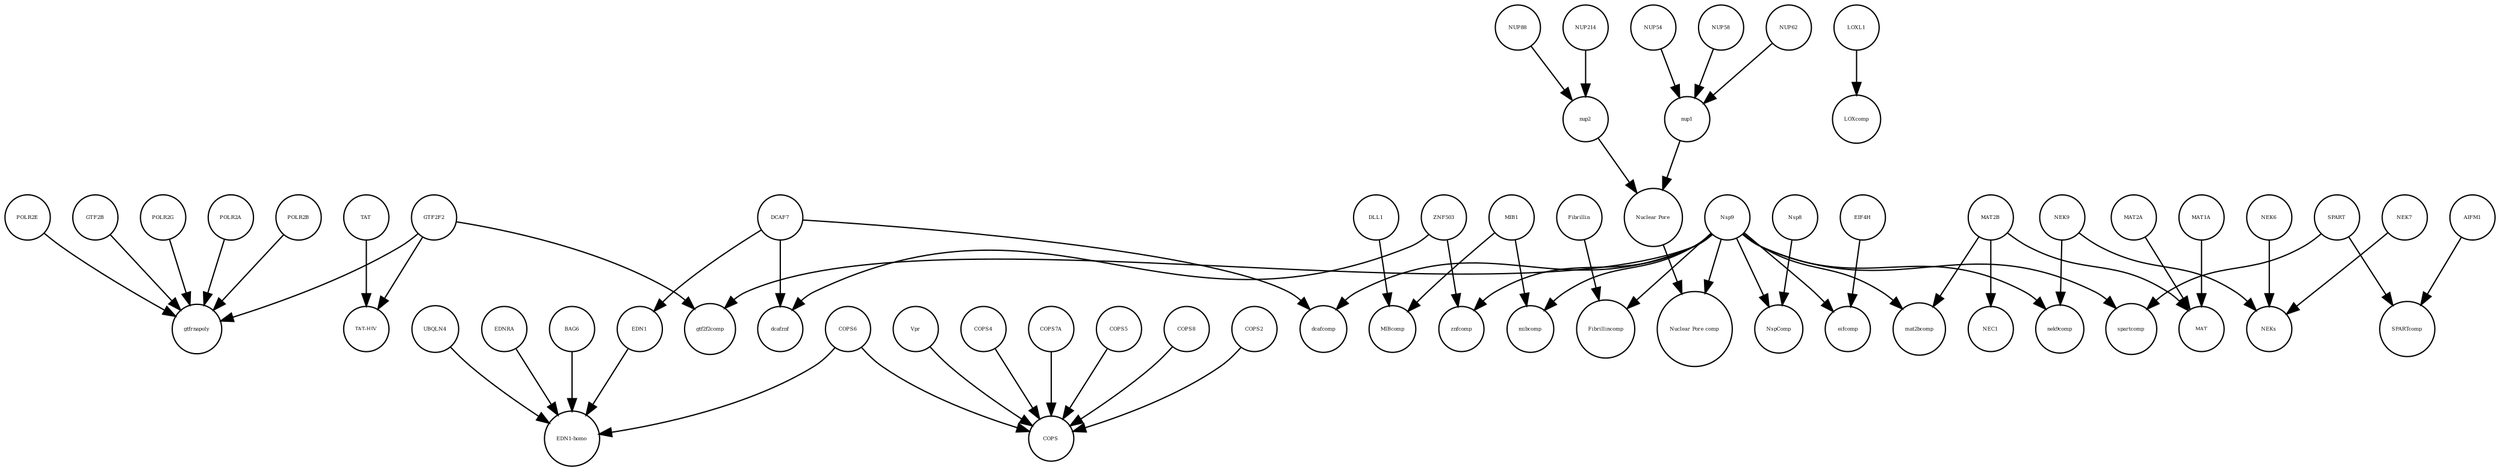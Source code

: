 strict digraph  {
gtfrnapoly [annotation="", bipartite=0, cls=complex, fontsize=4, label=gtfrnapoly, shape=circle];
Nsp9 [annotation="urn_miriam_uniprot_P0DTD1|urn_miriam_ncbiprotein_YP_009725305", bipartite=0, cls=macromolecule, fontsize=4, label=Nsp9, shape=circle];
dcafcomp [annotation="", bipartite=0, cls=complex, fontsize=4, label=dcafcomp, shape=circle];
MAT2B [annotation="urn_miriam_uniprot_Q9NZL9|urn_miriam_pubmed_10644686|urn_miriam_pubmed_23189196|urn_miriam_pubmed_25075345|urn_miriam_pubmed_23425511", bipartite=0, cls=macromolecule, fontsize=4, label=MAT2B, shape=circle];
MIB1 [annotation="urn_miriam_uniprot_Q86YT6|urn_miriam_pubmed_24185901", bipartite=0, cls=macromolecule, fontsize=4, label=MIB1, shape=circle];
NUP58 [annotation=urn_miriam_uniprot_Q9BVL2, bipartite=0, cls=macromolecule, fontsize=4, label=NUP58, shape=circle];
POLR2B [annotation="", bipartite=0, cls=macromolecule, fontsize=4, label=POLR2B, shape=circle];
EDNRA [annotation="", bipartite=0, cls=macromolecule, fontsize=4, label=EDNRA, shape=circle];
mibcomp [annotation="", bipartite=0, cls=complex, fontsize=4, label=mibcomp, shape=circle];
POLR2E [annotation="", bipartite=0, cls=macromolecule, fontsize=4, label=POLR2E, shape=circle];
ZNF503 [annotation=urn_miriam_uniprot_Q96F45, bipartite=0, cls=macromolecule, fontsize=4, label=ZNF503, shape=circle];
"TAT-HIV" [annotation="", bipartite=0, cls=complex, fontsize=4, label="TAT-HIV", shape=circle];
COPS [annotation="", bipartite=0, cls=complex, fontsize=4, label=COPS, shape=circle];
BAG6 [annotation="", bipartite=0, cls=macromolecule, fontsize=4, label=BAG6, shape=circle];
GTF2B [annotation="", bipartite=0, cls=macromolecule, fontsize=4, label=GTF2B, shape=circle];
MAT2A [annotation="", bipartite=0, cls=macromolecule, fontsize=4, label=MAT2A, shape=circle];
"EDN1-homo" [annotation="", bipartite=0, cls=complex, fontsize=4, label="EDN1-homo", shape=circle];
Fibrillincomp [annotation="", bipartite=0, cls=complex, fontsize=4, label=Fibrillincomp, shape=circle];
Vpr [annotation="", bipartite=0, cls=macromolecule, fontsize=4, label=Vpr, shape=circle];
AIFM1 [annotation="", bipartite=0, cls=macromolecule, fontsize=4, label=AIFM1, shape=circle];
NEC1 [annotation="", bipartite=0, cls=complex, fontsize=4, label=NEC1, shape=circle];
LOXcomp [annotation="", bipartite=0, cls=complex, fontsize=4, label=LOXcomp, shape=circle];
EDN1 [annotation=urn_miriam_uniprot_P05305, bipartite=0, cls=macromolecule, fontsize=4, label=EDN1, shape=circle];
"Nuclear Pore" [annotation="", bipartite=0, cls=complex, fontsize=4, label="Nuclear Pore", shape=circle];
POLR2G [annotation="", bipartite=0, cls=macromolecule, fontsize=4, label=POLR2G, shape=circle];
znfcomp [annotation="", bipartite=0, cls=complex, fontsize=4, label=znfcomp, shape=circle];
nup2 [annotation="", bipartite=0, cls=complex, fontsize=4, label=nup2, shape=circle];
EIF4H [annotation="urn_miriam_uniprot_Q15056|urn_miriam_pubmed_10585411|urn_miriam_pubmed_11418588", bipartite=0, cls=macromolecule, fontsize=4, label=EIF4H, shape=circle];
COPS4 [annotation="", bipartite=0, cls=macromolecule, fontsize=4, label=COPS4, shape=circle];
gtf2f2comp [annotation="", bipartite=0, cls=complex, fontsize=4, label=gtf2f2comp, shape=circle];
NEK9 [annotation=urn_miriam_uniprot_Q8TD19, bipartite=0, cls=macromolecule, fontsize=4, label=NEK9, shape=circle];
COPS7A [annotation="", bipartite=0, cls=macromolecule, fontsize=4, label=COPS7A, shape=circle];
NUP88 [annotation="urn_miriam_uniprot_Q99567|urn_miriam_pubmed_30543681", bipartite=0, cls=macromolecule, fontsize=4, label=NUP88, shape=circle];
mat2bcomp [annotation="", bipartite=0, cls=complex, fontsize=4, label=mat2bcomp, shape=circle];
COPS5 [annotation="", bipartite=0, cls=macromolecule, fontsize=4, label=COPS5, shape=circle];
UBQLN4 [annotation="", bipartite=0, cls=macromolecule, fontsize=4, label=UBQLN4, shape=circle];
TAT [annotation="", bipartite=0, cls=macromolecule, fontsize=4, label=TAT, shape=circle];
NEK6 [annotation="", bipartite=0, cls=macromolecule, fontsize=4, label=NEK6, shape=circle];
LOXL1 [annotation="", bipartite=0, cls=macromolecule, fontsize=4, label=LOXL1, shape=circle];
NUP62 [annotation=urn_miriam_uniprot_P37198, bipartite=0, cls=macromolecule, fontsize=4, label=NUP62, shape=circle];
MIBcomp [annotation="", bipartite=0, cls=complex, fontsize=4, label=MIBcomp, shape=circle];
"Nuclear Pore comp" [annotation="", bipartite=0, cls=complex, fontsize=4, label="Nuclear Pore comp", shape=circle];
nek9comp [annotation="", bipartite=0, cls=complex, fontsize=4, label=nek9comp, shape=circle];
DLL1 [annotation="", bipartite=0, cls=macromolecule, fontsize=4, label=DLL1, shape=circle];
NUP214 [annotation=urn_miriam_uniprot_P35658, bipartite=0, cls=macromolecule, fontsize=4, label=NUP214, shape=circle];
NEK7 [annotation="", bipartite=0, cls=macromolecule, fontsize=4, label=NEK7, shape=circle];
SPART [annotation=urn_miriam_uniprot_Q8N0X7, bipartite=0, cls=macromolecule, fontsize=4, label=SPART, shape=circle];
spartcomp [annotation="", bipartite=0, cls=complex, fontsize=4, label=spartcomp, shape=circle];
Fibrillin [annotation="", bipartite=0, cls=complex, fontsize=4, label=Fibrillin, shape=circle];
COPS6 [annotation="", bipartite=0, cls=macromolecule, fontsize=4, label=COPS6, shape=circle];
Nsp8 [annotation="urn_miriam_uniprot_P0DTD1|urn_miriam_ncbiprotein_YP_009725304", bipartite=0, cls=macromolecule, fontsize=4, label=Nsp8, shape=circle];
GTF2F2 [annotation="urn_miriam_uniprot_P13984|urn_miriam_pubmed_10428810", bipartite=0, cls=macromolecule, fontsize=4, label=GTF2F2, shape=circle];
dcafznf [annotation="", bipartite=0, cls=complex, fontsize=4, label=dcafznf, shape=circle];
NUP54 [annotation=urn_miriam_uniprot_Q7Z3B4, bipartite=0, cls=macromolecule, fontsize=4, label=NUP54, shape=circle];
nup1 [annotation="", bipartite=0, cls=complex, fontsize=4, label=nup1, shape=circle];
DCAF7 [annotation="urn_miriam_uniprot_P61962|urn_miriam_pubmed_16887337|urn_miriam_pubmed_16949367", bipartite=0, cls=macromolecule, fontsize=4, label=DCAF7, shape=circle];
NspComp [annotation="", bipartite=0, cls=complex, fontsize=4, label=NspComp, shape=circle];
COPS8 [annotation="", bipartite=0, cls=macromolecule, fontsize=4, label=COPS8, shape=circle];
eifcomp [annotation="", bipartite=0, cls=complex, fontsize=4, label=eifcomp, shape=circle];
COPS2 [annotation="", bipartite=0, cls=macromolecule, fontsize=4, label=COPS2, shape=circle];
SPARTcomp [annotation="", bipartite=0, cls=complex, fontsize=4, label=SPARTcomp, shape=circle];
MAT1A [annotation="", bipartite=0, cls=macromolecule, fontsize=4, label=MAT1A, shape=circle];
NEKs [annotation="", bipartite=0, cls=complex, fontsize=4, label=NEKs, shape=circle];
MAT [annotation="", bipartite=0, cls=complex, fontsize=4, label=MAT, shape=circle];
POLR2A [annotation=urn_miriam_uniprot_P30876, bipartite=0, cls=macromolecule, fontsize=4, label=POLR2A, shape=circle];
Nsp9 -> mat2bcomp  [annotation="", interaction_type=production];
Nsp9 -> Fibrillincomp  [annotation="", interaction_type=production];
Nsp9 -> spartcomp  [annotation="", interaction_type=production];
Nsp9 -> nek9comp  [annotation="", interaction_type=production];
Nsp9 -> eifcomp  [annotation="", interaction_type=production];
Nsp9 -> NspComp  [annotation="", interaction_type=production];
Nsp9 -> gtf2f2comp  [annotation="", interaction_type=production];
Nsp9 -> mibcomp  [annotation="", interaction_type=production];
Nsp9 -> dcafcomp  [annotation="", interaction_type=production];
Nsp9 -> "Nuclear Pore comp"  [annotation="", interaction_type=production];
Nsp9 -> znfcomp  [annotation="", interaction_type=production];
MAT2B -> NEC1  [annotation="", interaction_type=production];
MAT2B -> mat2bcomp  [annotation="", interaction_type=production];
MAT2B -> MAT  [annotation="", interaction_type=production];
MIB1 -> MIBcomp  [annotation="", interaction_type=production];
MIB1 -> mibcomp  [annotation="", interaction_type=production];
NUP58 -> nup1  [annotation="", interaction_type=production];
POLR2B -> gtfrnapoly  [annotation="", interaction_type=production];
EDNRA -> "EDN1-homo"  [annotation="", interaction_type=production];
POLR2E -> gtfrnapoly  [annotation="", interaction_type=production];
ZNF503 -> dcafznf  [annotation="", interaction_type=production];
ZNF503 -> znfcomp  [annotation="", interaction_type=production];
BAG6 -> "EDN1-homo"  [annotation="", interaction_type=production];
GTF2B -> gtfrnapoly  [annotation="", interaction_type=production];
MAT2A -> MAT  [annotation="", interaction_type=production];
Vpr -> COPS  [annotation="", interaction_type=production];
AIFM1 -> SPARTcomp  [annotation="", interaction_type=production];
EDN1 -> "EDN1-homo"  [annotation="", interaction_type=production];
"Nuclear Pore" -> "Nuclear Pore comp"  [annotation="", interaction_type=production];
POLR2G -> gtfrnapoly  [annotation="", interaction_type=production];
nup2 -> "Nuclear Pore"  [annotation="", interaction_type=production];
EIF4H -> eifcomp  [annotation="", interaction_type=production];
COPS4 -> COPS  [annotation="", interaction_type=production];
NEK9 -> NEKs  [annotation="", interaction_type=production];
NEK9 -> nek9comp  [annotation="", interaction_type=production];
COPS7A -> COPS  [annotation="", interaction_type=production];
NUP88 -> nup2  [annotation="", interaction_type=production];
COPS5 -> COPS  [annotation="", interaction_type=production];
UBQLN4 -> "EDN1-homo"  [annotation="", interaction_type=production];
TAT -> "TAT-HIV"  [annotation="", interaction_type=production];
NEK6 -> NEKs  [annotation="", interaction_type=production];
LOXL1 -> LOXcomp  [annotation="", interaction_type=production];
NUP62 -> nup1  [annotation="", interaction_type=production];
DLL1 -> MIBcomp  [annotation="", interaction_type=production];
NUP214 -> nup2  [annotation="", interaction_type=production];
NEK7 -> NEKs  [annotation="", interaction_type=production];
SPART -> spartcomp  [annotation="", interaction_type=production];
SPART -> SPARTcomp  [annotation="", interaction_type=production];
Fibrillin -> Fibrillincomp  [annotation="", interaction_type=production];
COPS6 -> "EDN1-homo"  [annotation="", interaction_type=production];
COPS6 -> COPS  [annotation="", interaction_type=production];
Nsp8 -> NspComp  [annotation="", interaction_type=production];
GTF2F2 -> gtf2f2comp  [annotation="", interaction_type=production];
GTF2F2 -> "TAT-HIV"  [annotation="", interaction_type=production];
GTF2F2 -> gtfrnapoly  [annotation="", interaction_type=production];
NUP54 -> nup1  [annotation="", interaction_type=production];
nup1 -> "Nuclear Pore"  [annotation="", interaction_type=production];
DCAF7 -> EDN1  [annotation=urn_miriam_pubmed_27880803, interaction_type=catalysis];
DCAF7 -> dcafcomp  [annotation="", interaction_type=production];
DCAF7 -> dcafznf  [annotation="", interaction_type=production];
COPS8 -> COPS  [annotation="", interaction_type=production];
COPS2 -> COPS  [annotation="", interaction_type=production];
MAT1A -> MAT  [annotation="", interaction_type=production];
POLR2A -> gtfrnapoly  [annotation="", interaction_type=production];
}
